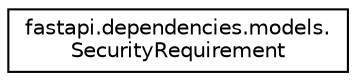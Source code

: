 digraph "Graphical Class Hierarchy"
{
 // LATEX_PDF_SIZE
  edge [fontname="Helvetica",fontsize="10",labelfontname="Helvetica",labelfontsize="10"];
  node [fontname="Helvetica",fontsize="10",shape=record];
  rankdir="LR";
  Node0 [label="fastapi.dependencies.models.\lSecurityRequirement",height=0.2,width=0.4,color="black", fillcolor="white", style="filled",URL="$classfastapi_1_1dependencies_1_1models_1_1SecurityRequirement.html",tooltip=" "];
}
